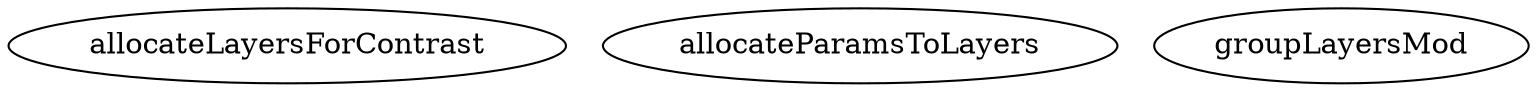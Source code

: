 /* Created by mdot for Matlab */
digraph m2html {

  allocateLayersForContrast [URL="allocateLayersForContrast.html"];
  allocateParamsToLayers [URL="allocateParamsToLayers.html"];
  groupLayersMod [URL="groupLayersMod.html"];
}